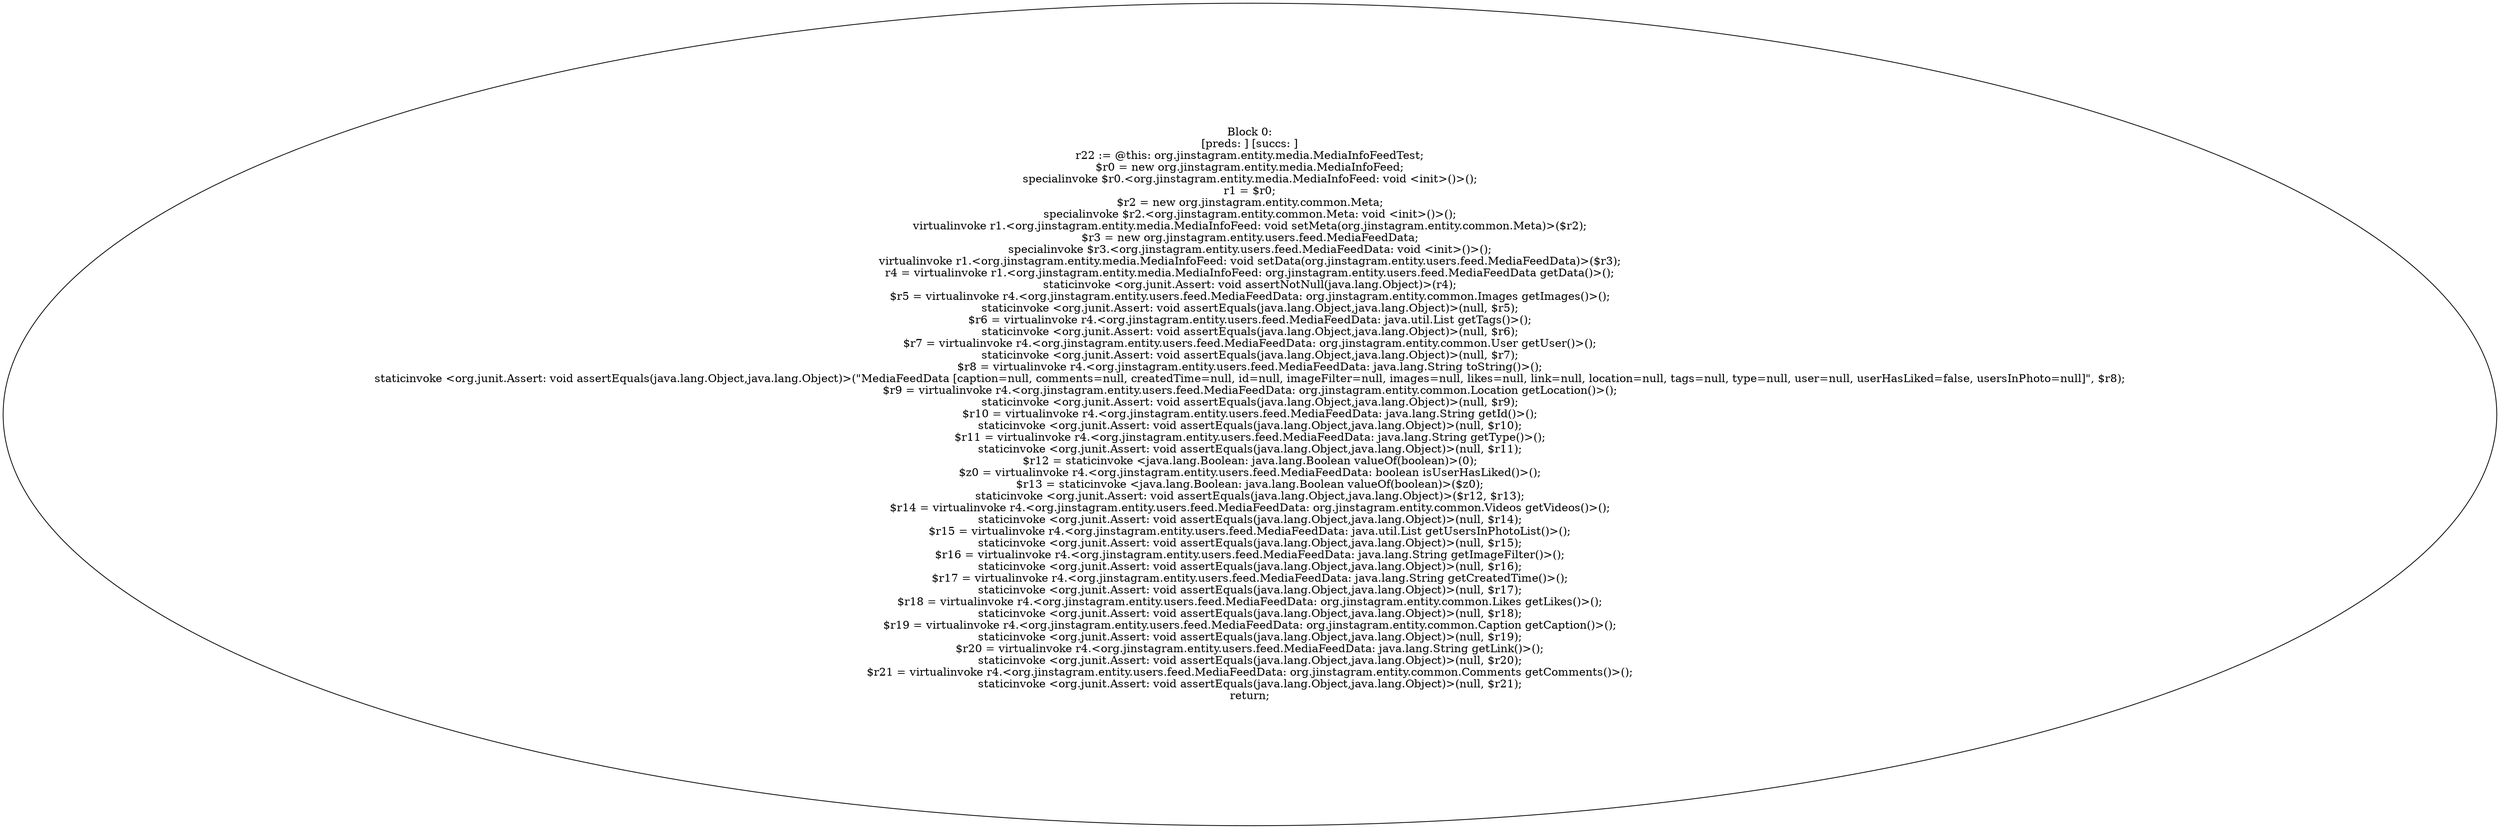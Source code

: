 digraph "unitGraph" {
    "Block 0:
[preds: ] [succs: ]
r22 := @this: org.jinstagram.entity.media.MediaInfoFeedTest;
$r0 = new org.jinstagram.entity.media.MediaInfoFeed;
specialinvoke $r0.<org.jinstagram.entity.media.MediaInfoFeed: void <init>()>();
r1 = $r0;
$r2 = new org.jinstagram.entity.common.Meta;
specialinvoke $r2.<org.jinstagram.entity.common.Meta: void <init>()>();
virtualinvoke r1.<org.jinstagram.entity.media.MediaInfoFeed: void setMeta(org.jinstagram.entity.common.Meta)>($r2);
$r3 = new org.jinstagram.entity.users.feed.MediaFeedData;
specialinvoke $r3.<org.jinstagram.entity.users.feed.MediaFeedData: void <init>()>();
virtualinvoke r1.<org.jinstagram.entity.media.MediaInfoFeed: void setData(org.jinstagram.entity.users.feed.MediaFeedData)>($r3);
r4 = virtualinvoke r1.<org.jinstagram.entity.media.MediaInfoFeed: org.jinstagram.entity.users.feed.MediaFeedData getData()>();
staticinvoke <org.junit.Assert: void assertNotNull(java.lang.Object)>(r4);
$r5 = virtualinvoke r4.<org.jinstagram.entity.users.feed.MediaFeedData: org.jinstagram.entity.common.Images getImages()>();
staticinvoke <org.junit.Assert: void assertEquals(java.lang.Object,java.lang.Object)>(null, $r5);
$r6 = virtualinvoke r4.<org.jinstagram.entity.users.feed.MediaFeedData: java.util.List getTags()>();
staticinvoke <org.junit.Assert: void assertEquals(java.lang.Object,java.lang.Object)>(null, $r6);
$r7 = virtualinvoke r4.<org.jinstagram.entity.users.feed.MediaFeedData: org.jinstagram.entity.common.User getUser()>();
staticinvoke <org.junit.Assert: void assertEquals(java.lang.Object,java.lang.Object)>(null, $r7);
$r8 = virtualinvoke r4.<org.jinstagram.entity.users.feed.MediaFeedData: java.lang.String toString()>();
staticinvoke <org.junit.Assert: void assertEquals(java.lang.Object,java.lang.Object)>(\"MediaFeedData [caption=null, comments=null, createdTime=null, id=null, imageFilter=null, images=null, likes=null, link=null, location=null, tags=null, type=null, user=null, userHasLiked=false, usersInPhoto=null]\", $r8);
$r9 = virtualinvoke r4.<org.jinstagram.entity.users.feed.MediaFeedData: org.jinstagram.entity.common.Location getLocation()>();
staticinvoke <org.junit.Assert: void assertEquals(java.lang.Object,java.lang.Object)>(null, $r9);
$r10 = virtualinvoke r4.<org.jinstagram.entity.users.feed.MediaFeedData: java.lang.String getId()>();
staticinvoke <org.junit.Assert: void assertEquals(java.lang.Object,java.lang.Object)>(null, $r10);
$r11 = virtualinvoke r4.<org.jinstagram.entity.users.feed.MediaFeedData: java.lang.String getType()>();
staticinvoke <org.junit.Assert: void assertEquals(java.lang.Object,java.lang.Object)>(null, $r11);
$r12 = staticinvoke <java.lang.Boolean: java.lang.Boolean valueOf(boolean)>(0);
$z0 = virtualinvoke r4.<org.jinstagram.entity.users.feed.MediaFeedData: boolean isUserHasLiked()>();
$r13 = staticinvoke <java.lang.Boolean: java.lang.Boolean valueOf(boolean)>($z0);
staticinvoke <org.junit.Assert: void assertEquals(java.lang.Object,java.lang.Object)>($r12, $r13);
$r14 = virtualinvoke r4.<org.jinstagram.entity.users.feed.MediaFeedData: org.jinstagram.entity.common.Videos getVideos()>();
staticinvoke <org.junit.Assert: void assertEquals(java.lang.Object,java.lang.Object)>(null, $r14);
$r15 = virtualinvoke r4.<org.jinstagram.entity.users.feed.MediaFeedData: java.util.List getUsersInPhotoList()>();
staticinvoke <org.junit.Assert: void assertEquals(java.lang.Object,java.lang.Object)>(null, $r15);
$r16 = virtualinvoke r4.<org.jinstagram.entity.users.feed.MediaFeedData: java.lang.String getImageFilter()>();
staticinvoke <org.junit.Assert: void assertEquals(java.lang.Object,java.lang.Object)>(null, $r16);
$r17 = virtualinvoke r4.<org.jinstagram.entity.users.feed.MediaFeedData: java.lang.String getCreatedTime()>();
staticinvoke <org.junit.Assert: void assertEquals(java.lang.Object,java.lang.Object)>(null, $r17);
$r18 = virtualinvoke r4.<org.jinstagram.entity.users.feed.MediaFeedData: org.jinstagram.entity.common.Likes getLikes()>();
staticinvoke <org.junit.Assert: void assertEquals(java.lang.Object,java.lang.Object)>(null, $r18);
$r19 = virtualinvoke r4.<org.jinstagram.entity.users.feed.MediaFeedData: org.jinstagram.entity.common.Caption getCaption()>();
staticinvoke <org.junit.Assert: void assertEquals(java.lang.Object,java.lang.Object)>(null, $r19);
$r20 = virtualinvoke r4.<org.jinstagram.entity.users.feed.MediaFeedData: java.lang.String getLink()>();
staticinvoke <org.junit.Assert: void assertEquals(java.lang.Object,java.lang.Object)>(null, $r20);
$r21 = virtualinvoke r4.<org.jinstagram.entity.users.feed.MediaFeedData: org.jinstagram.entity.common.Comments getComments()>();
staticinvoke <org.junit.Assert: void assertEquals(java.lang.Object,java.lang.Object)>(null, $r21);
return;
"
}
